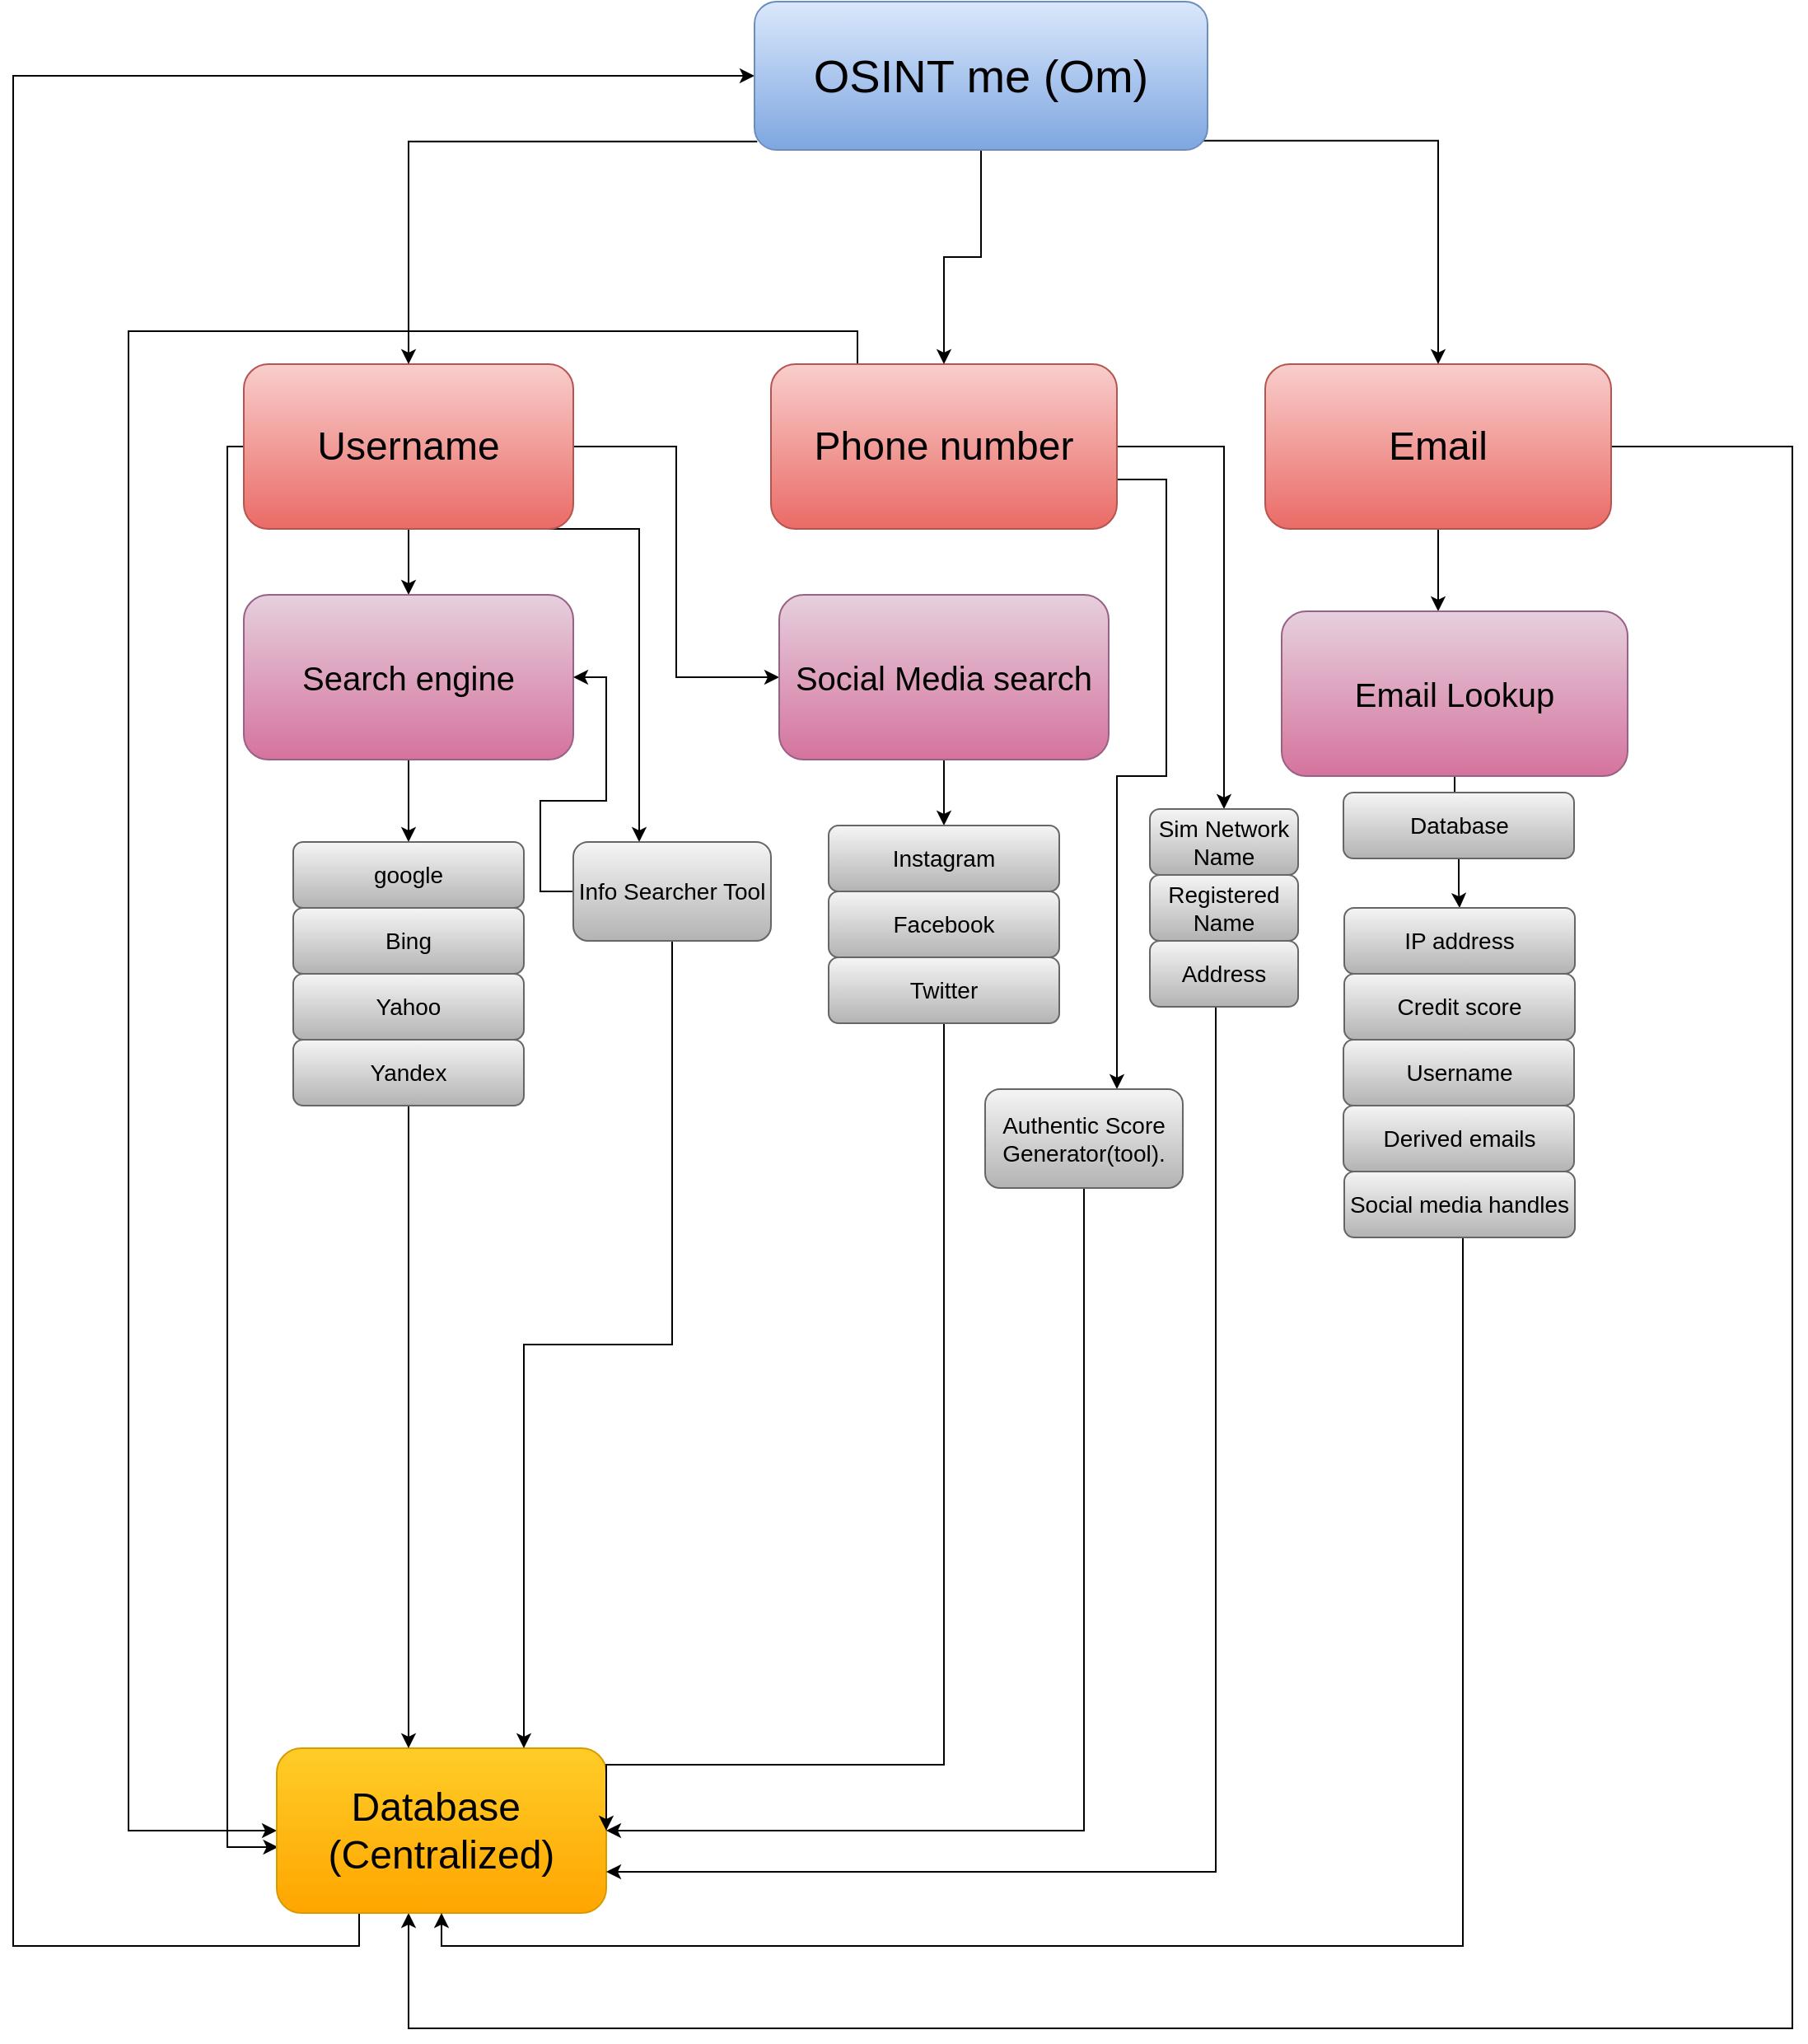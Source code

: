 <mxfile version="20.5.3" type="device"><diagram id="y32QRQLeE-h2w88of9bp" name="Page-1"><mxGraphModel dx="2142" dy="1886" grid="1" gridSize="10" guides="1" tooltips="1" connect="1" arrows="1" fold="1" page="1" pageScale="1" pageWidth="850" pageHeight="1100" math="0" shadow="0"><root><mxCell id="0"/><mxCell id="1" parent="0"/><mxCell id="FPwjYm_Yo13kNJ0HPoff-8" style="edgeStyle=orthogonalEdgeStyle;rounded=0;orthogonalLoop=1;jettySize=auto;html=1;entryX=0.004;entryY=0.6;entryDx=0;entryDy=0;entryPerimeter=0;" edge="1" parent="1" source="FPwjYm_Yo13kNJ0HPoff-1" target="FPwjYm_Yo13kNJ0HPoff-6"><mxGeometry relative="1" as="geometry"><Array as="points"><mxPoint y="120"/><mxPoint y="970"/></Array></mxGeometry></mxCell><mxCell id="FPwjYm_Yo13kNJ0HPoff-21" style="edgeStyle=orthogonalEdgeStyle;rounded=0;orthogonalLoop=1;jettySize=auto;html=1;entryX=0.5;entryY=0;entryDx=0;entryDy=0;" edge="1" parent="1" source="FPwjYm_Yo13kNJ0HPoff-1" target="FPwjYm_Yo13kNJ0HPoff-9"><mxGeometry relative="1" as="geometry"/></mxCell><mxCell id="FPwjYm_Yo13kNJ0HPoff-22" style="edgeStyle=orthogonalEdgeStyle;rounded=0;orthogonalLoop=1;jettySize=auto;html=1;entryX=0;entryY=0.5;entryDx=0;entryDy=0;" edge="1" parent="1" source="FPwjYm_Yo13kNJ0HPoff-1" target="FPwjYm_Yo13kNJ0HPoff-18"><mxGeometry relative="1" as="geometry"/></mxCell><mxCell id="FPwjYm_Yo13kNJ0HPoff-44" style="edgeStyle=orthogonalEdgeStyle;rounded=0;orthogonalLoop=1;jettySize=auto;html=1;exitX=0.75;exitY=1;exitDx=0;exitDy=0;" edge="1" parent="1" source="FPwjYm_Yo13kNJ0HPoff-1"><mxGeometry relative="1" as="geometry"><mxPoint x="250" y="360" as="targetPoint"/><Array as="points"><mxPoint x="250" y="170"/></Array></mxGeometry></mxCell><mxCell id="FPwjYm_Yo13kNJ0HPoff-1" value="&lt;font style=&quot;font-size: 24px;&quot;&gt;Username&lt;/font&gt;" style="rounded=1;whiteSpace=wrap;html=1;fillColor=#f8cecc;gradientColor=#ea6b66;strokeColor=#b85450;" vertex="1" parent="1"><mxGeometry x="10" y="70" width="200" height="100" as="geometry"/></mxCell><mxCell id="FPwjYm_Yo13kNJ0HPoff-31" style="edgeStyle=orthogonalEdgeStyle;rounded=0;orthogonalLoop=1;jettySize=auto;html=1;entryX=0.5;entryY=0;entryDx=0;entryDy=0;" edge="1" parent="1" source="FPwjYm_Yo13kNJ0HPoff-2" target="FPwjYm_Yo13kNJ0HPoff-33"><mxGeometry relative="1" as="geometry"><mxPoint x="600" y="300" as="targetPoint"/><Array as="points"><mxPoint x="605" y="120"/></Array></mxGeometry></mxCell><mxCell id="FPwjYm_Yo13kNJ0HPoff-52" style="edgeStyle=orthogonalEdgeStyle;rounded=0;orthogonalLoop=1;jettySize=auto;html=1;exitX=1;exitY=0.5;exitDx=0;exitDy=0;" edge="1" parent="1" source="FPwjYm_Yo13kNJ0HPoff-2"><mxGeometry relative="1" as="geometry"><mxPoint x="540" y="510" as="targetPoint"/><Array as="points"><mxPoint x="540" y="140"/><mxPoint x="570" y="140"/><mxPoint x="570" y="320"/><mxPoint x="540" y="320"/></Array></mxGeometry></mxCell><mxCell id="FPwjYm_Yo13kNJ0HPoff-77" style="edgeStyle=orthogonalEdgeStyle;rounded=0;orthogonalLoop=1;jettySize=auto;html=1;exitX=0.25;exitY=0;exitDx=0;exitDy=0;entryX=0;entryY=0.5;entryDx=0;entryDy=0;fontSize=23;" edge="1" parent="1" source="FPwjYm_Yo13kNJ0HPoff-2" target="FPwjYm_Yo13kNJ0HPoff-6"><mxGeometry relative="1" as="geometry"><Array as="points"><mxPoint x="383" y="50"/><mxPoint x="-60" y="50"/><mxPoint x="-60" y="960"/></Array></mxGeometry></mxCell><mxCell id="FPwjYm_Yo13kNJ0HPoff-2" value="&lt;font style=&quot;font-size: 24px;&quot;&gt;Phone number&lt;/font&gt;" style="rounded=1;whiteSpace=wrap;html=1;fillColor=#f8cecc;gradientColor=#ea6b66;strokeColor=#b85450;" vertex="1" parent="1"><mxGeometry x="330" y="70" width="210" height="100" as="geometry"/></mxCell><mxCell id="FPwjYm_Yo13kNJ0HPoff-57" style="edgeStyle=orthogonalEdgeStyle;rounded=0;orthogonalLoop=1;jettySize=auto;html=1;" edge="1" parent="1" source="FPwjYm_Yo13kNJ0HPoff-4"><mxGeometry relative="1" as="geometry"><mxPoint x="735" y="220" as="targetPoint"/></mxGeometry></mxCell><mxCell id="FPwjYm_Yo13kNJ0HPoff-78" style="edgeStyle=orthogonalEdgeStyle;rounded=0;orthogonalLoop=1;jettySize=auto;html=1;entryX=0.4;entryY=1;entryDx=0;entryDy=0;entryPerimeter=0;fontSize=23;" edge="1" parent="1" source="FPwjYm_Yo13kNJ0HPoff-4" target="FPwjYm_Yo13kNJ0HPoff-6"><mxGeometry relative="1" as="geometry"><Array as="points"><mxPoint x="950" y="120"/><mxPoint x="950" y="1080"/><mxPoint x="110" y="1080"/></Array></mxGeometry></mxCell><mxCell id="FPwjYm_Yo13kNJ0HPoff-4" value="&lt;font style=&quot;font-size: 24px;&quot;&gt;Email&lt;/font&gt;" style="rounded=1;whiteSpace=wrap;html=1;fillColor=#f8cecc;gradientColor=#ea6b66;strokeColor=#b85450;" vertex="1" parent="1"><mxGeometry x="630" y="70" width="210" height="100" as="geometry"/></mxCell><mxCell id="FPwjYm_Yo13kNJ0HPoff-76" style="edgeStyle=orthogonalEdgeStyle;rounded=0;orthogonalLoop=1;jettySize=auto;html=1;exitX=0.25;exitY=1;exitDx=0;exitDy=0;entryX=0;entryY=0.5;entryDx=0;entryDy=0;fontSize=23;" edge="1" parent="1" source="FPwjYm_Yo13kNJ0HPoff-6" target="FPwjYm_Yo13kNJ0HPoff-72"><mxGeometry relative="1" as="geometry"><Array as="points"><mxPoint x="80" y="1030"/><mxPoint x="-130" y="1030"/><mxPoint x="-130" y="-105"/></Array></mxGeometry></mxCell><mxCell id="FPwjYm_Yo13kNJ0HPoff-6" value="&lt;font style=&quot;font-size: 24px;&quot;&gt;Database&amp;nbsp;&lt;br&gt;(Centralized)&lt;br&gt;&lt;/font&gt;" style="rounded=1;whiteSpace=wrap;html=1;fillColor=#ffcd28;gradientColor=#ffa500;strokeColor=#d79b00;" vertex="1" parent="1"><mxGeometry x="30" y="910" width="200" height="100" as="geometry"/></mxCell><mxCell id="FPwjYm_Yo13kNJ0HPoff-12" value="" style="edgeStyle=orthogonalEdgeStyle;rounded=0;orthogonalLoop=1;jettySize=auto;html=1;" edge="1" parent="1" source="FPwjYm_Yo13kNJ0HPoff-9" target="FPwjYm_Yo13kNJ0HPoff-11"><mxGeometry relative="1" as="geometry"/></mxCell><mxCell id="FPwjYm_Yo13kNJ0HPoff-9" value="&lt;font style=&quot;font-size: 20px;&quot;&gt;Search engine&lt;/font&gt;" style="rounded=1;whiteSpace=wrap;html=1;fillColor=#e6d0de;gradientColor=#d5739d;strokeColor=#996185;" vertex="1" parent="1"><mxGeometry x="10" y="210" width="200" height="100" as="geometry"/></mxCell><mxCell id="FPwjYm_Yo13kNJ0HPoff-11" value="google" style="rounded=1;whiteSpace=wrap;html=1;fillColor=#f5f5f5;gradientColor=#b3b3b3;strokeColor=#666666;fontSize=14;" vertex="1" parent="1"><mxGeometry x="40" y="360" width="140" height="40" as="geometry"/></mxCell><mxCell id="FPwjYm_Yo13kNJ0HPoff-14" value="Bing" style="rounded=1;whiteSpace=wrap;html=1;fillColor=#f5f5f5;gradientColor=#b3b3b3;strokeColor=#666666;fontSize=14;" vertex="1" parent="1"><mxGeometry x="40" y="400" width="140" height="40" as="geometry"/></mxCell><mxCell id="FPwjYm_Yo13kNJ0HPoff-15" value="Yahoo" style="rounded=1;whiteSpace=wrap;html=1;fillColor=#f5f5f5;gradientColor=#b3b3b3;strokeColor=#666666;fontSize=14;" vertex="1" parent="1"><mxGeometry x="40" y="440" width="140" height="40" as="geometry"/></mxCell><mxCell id="FPwjYm_Yo13kNJ0HPoff-17" style="edgeStyle=orthogonalEdgeStyle;rounded=0;orthogonalLoop=1;jettySize=auto;html=1;entryX=0.4;entryY=0;entryDx=0;entryDy=0;entryPerimeter=0;" edge="1" parent="1" source="FPwjYm_Yo13kNJ0HPoff-16" target="FPwjYm_Yo13kNJ0HPoff-6"><mxGeometry relative="1" as="geometry"><mxPoint x="150" y="900" as="targetPoint"/></mxGeometry></mxCell><mxCell id="FPwjYm_Yo13kNJ0HPoff-16" value="Yandex" style="rounded=1;whiteSpace=wrap;html=1;fillColor=#f5f5f5;gradientColor=#b3b3b3;strokeColor=#666666;fontSize=14;" vertex="1" parent="1"><mxGeometry x="40" y="480" width="140" height="40" as="geometry"/></mxCell><mxCell id="FPwjYm_Yo13kNJ0HPoff-25" style="edgeStyle=orthogonalEdgeStyle;rounded=0;orthogonalLoop=1;jettySize=auto;html=1;entryX=0.5;entryY=0;entryDx=0;entryDy=0;" edge="1" parent="1" source="FPwjYm_Yo13kNJ0HPoff-18" target="FPwjYm_Yo13kNJ0HPoff-20"><mxGeometry relative="1" as="geometry"/></mxCell><mxCell id="FPwjYm_Yo13kNJ0HPoff-18" value="&lt;font style=&quot;font-size: 20px;&quot;&gt;Social Media search&lt;/font&gt;" style="rounded=1;whiteSpace=wrap;html=1;fillColor=#e6d0de;gradientColor=#d5739d;strokeColor=#996185;" vertex="1" parent="1"><mxGeometry x="335" y="210" width="200" height="100" as="geometry"/></mxCell><mxCell id="FPwjYm_Yo13kNJ0HPoff-20" value="Instagram" style="rounded=1;whiteSpace=wrap;html=1;fillColor=#f5f5f5;gradientColor=#b3b3b3;strokeColor=#666666;fontSize=14;" vertex="1" parent="1"><mxGeometry x="365" y="350" width="140" height="40" as="geometry"/></mxCell><mxCell id="FPwjYm_Yo13kNJ0HPoff-23" value="Facebook" style="rounded=1;whiteSpace=wrap;html=1;fillColor=#f5f5f5;gradientColor=#b3b3b3;strokeColor=#666666;fontSize=14;" vertex="1" parent="1"><mxGeometry x="365" y="390" width="140" height="40" as="geometry"/></mxCell><mxCell id="FPwjYm_Yo13kNJ0HPoff-26" style="edgeStyle=orthogonalEdgeStyle;rounded=0;orthogonalLoop=1;jettySize=auto;html=1;entryX=1;entryY=0.5;entryDx=0;entryDy=0;" edge="1" parent="1" source="FPwjYm_Yo13kNJ0HPoff-24" target="FPwjYm_Yo13kNJ0HPoff-6"><mxGeometry relative="1" as="geometry"><Array as="points"><mxPoint x="435" y="920"/><mxPoint x="230" y="920"/></Array></mxGeometry></mxCell><mxCell id="FPwjYm_Yo13kNJ0HPoff-24" value="Twitter" style="rounded=1;whiteSpace=wrap;html=1;fillColor=#f5f5f5;gradientColor=#b3b3b3;strokeColor=#666666;fontSize=14;" vertex="1" parent="1"><mxGeometry x="365" y="430" width="140" height="40" as="geometry"/></mxCell><mxCell id="FPwjYm_Yo13kNJ0HPoff-33" value="Sim Network Name" style="rounded=1;whiteSpace=wrap;html=1;fillColor=#f5f5f5;gradientColor=#b3b3b3;strokeColor=#666666;fontSize=14;" vertex="1" parent="1"><mxGeometry x="560" y="340" width="90" height="40" as="geometry"/></mxCell><mxCell id="FPwjYm_Yo13kNJ0HPoff-34" value="Registered Name" style="rounded=1;whiteSpace=wrap;html=1;fillColor=#f5f5f5;gradientColor=#b3b3b3;strokeColor=#666666;fontSize=14;" vertex="1" parent="1"><mxGeometry x="560" y="380" width="90" height="40" as="geometry"/></mxCell><mxCell id="FPwjYm_Yo13kNJ0HPoff-36" style="edgeStyle=orthogonalEdgeStyle;rounded=0;orthogonalLoop=1;jettySize=auto;html=1;entryX=1;entryY=0.75;entryDx=0;entryDy=0;" edge="1" parent="1" source="FPwjYm_Yo13kNJ0HPoff-35" target="FPwjYm_Yo13kNJ0HPoff-6"><mxGeometry relative="1" as="geometry"><Array as="points"><mxPoint x="600" y="985"/></Array></mxGeometry></mxCell><mxCell id="FPwjYm_Yo13kNJ0HPoff-35" value="Address" style="rounded=1;whiteSpace=wrap;html=1;fillColor=#f5f5f5;gradientColor=#b3b3b3;strokeColor=#666666;fontSize=14;" vertex="1" parent="1"><mxGeometry x="560" y="420" width="90" height="40" as="geometry"/></mxCell><mxCell id="FPwjYm_Yo13kNJ0HPoff-47" style="edgeStyle=orthogonalEdgeStyle;rounded=0;orthogonalLoop=1;jettySize=auto;html=1;entryX=0.75;entryY=0;entryDx=0;entryDy=0;" edge="1" parent="1" source="FPwjYm_Yo13kNJ0HPoff-45" target="FPwjYm_Yo13kNJ0HPoff-6"><mxGeometry relative="1" as="geometry"/></mxCell><mxCell id="FPwjYm_Yo13kNJ0HPoff-55" style="edgeStyle=orthogonalEdgeStyle;rounded=0;orthogonalLoop=1;jettySize=auto;html=1;exitX=0;exitY=0.5;exitDx=0;exitDy=0;entryX=1;entryY=0.5;entryDx=0;entryDy=0;" edge="1" parent="1" source="FPwjYm_Yo13kNJ0HPoff-45" target="FPwjYm_Yo13kNJ0HPoff-9"><mxGeometry relative="1" as="geometry"><Array as="points"><mxPoint x="190" y="390"/><mxPoint x="190" y="335"/><mxPoint x="230" y="335"/><mxPoint x="230" y="260"/></Array></mxGeometry></mxCell><mxCell id="FPwjYm_Yo13kNJ0HPoff-45" value="Info Searcher Tool" style="rounded=1;whiteSpace=wrap;html=1;fillColor=#f5f5f5;gradientColor=#b3b3b3;strokeColor=#666666;fontSize=14;" vertex="1" parent="1"><mxGeometry x="210" y="360" width="120" height="60" as="geometry"/></mxCell><mxCell id="FPwjYm_Yo13kNJ0HPoff-54" style="edgeStyle=orthogonalEdgeStyle;rounded=0;orthogonalLoop=1;jettySize=auto;html=1;entryX=1;entryY=0.5;entryDx=0;entryDy=0;" edge="1" parent="1" source="FPwjYm_Yo13kNJ0HPoff-53" target="FPwjYm_Yo13kNJ0HPoff-6"><mxGeometry relative="1" as="geometry"><Array as="points"><mxPoint x="520" y="960"/></Array></mxGeometry></mxCell><mxCell id="FPwjYm_Yo13kNJ0HPoff-53" value="Authentic Score Generator(tool)." style="rounded=1;whiteSpace=wrap;html=1;fillColor=#f5f5f5;gradientColor=#b3b3b3;strokeColor=#666666;fontSize=14;" vertex="1" parent="1"><mxGeometry x="460" y="510" width="120" height="60" as="geometry"/></mxCell><mxCell id="FPwjYm_Yo13kNJ0HPoff-60" style="edgeStyle=orthogonalEdgeStyle;rounded=0;orthogonalLoop=1;jettySize=auto;html=1;" edge="1" parent="1" source="FPwjYm_Yo13kNJ0HPoff-58"><mxGeometry relative="1" as="geometry"><mxPoint x="747.5" y="330" as="targetPoint"/></mxGeometry></mxCell><mxCell id="FPwjYm_Yo13kNJ0HPoff-58" value="&lt;font style=&quot;font-size: 20px;&quot;&gt;Email Lookup&lt;/font&gt;" style="rounded=1;whiteSpace=wrap;html=1;fillColor=#e6d0de;gradientColor=#d5739d;strokeColor=#996185;" vertex="1" parent="1"><mxGeometry x="640" y="220" width="210" height="100" as="geometry"/></mxCell><mxCell id="FPwjYm_Yo13kNJ0HPoff-63" style="edgeStyle=orthogonalEdgeStyle;rounded=0;orthogonalLoop=1;jettySize=auto;html=1;" edge="1" parent="1" source="FPwjYm_Yo13kNJ0HPoff-61" target="FPwjYm_Yo13kNJ0HPoff-62"><mxGeometry relative="1" as="geometry"/></mxCell><mxCell id="FPwjYm_Yo13kNJ0HPoff-61" value="Database" style="rounded=1;whiteSpace=wrap;html=1;fillColor=#f5f5f5;gradientColor=#b3b3b3;strokeColor=#666666;fontSize=14;" vertex="1" parent="1"><mxGeometry x="677.5" y="330" width="140" height="40" as="geometry"/></mxCell><mxCell id="FPwjYm_Yo13kNJ0HPoff-62" value="IP address" style="rounded=1;whiteSpace=wrap;html=1;fillColor=#f5f5f5;gradientColor=#b3b3b3;strokeColor=#666666;fontSize=14;" vertex="1" parent="1"><mxGeometry x="678" y="400" width="140" height="40" as="geometry"/></mxCell><mxCell id="FPwjYm_Yo13kNJ0HPoff-64" value="Credit score" style="rounded=1;whiteSpace=wrap;html=1;fillColor=#f5f5f5;gradientColor=#b3b3b3;strokeColor=#666666;fontSize=14;" vertex="1" parent="1"><mxGeometry x="678" y="440" width="140" height="40" as="geometry"/></mxCell><mxCell id="FPwjYm_Yo13kNJ0HPoff-65" value="Username" style="rounded=1;whiteSpace=wrap;html=1;fillColor=#f5f5f5;gradientColor=#b3b3b3;strokeColor=#666666;fontSize=14;" vertex="1" parent="1"><mxGeometry x="677.5" y="480" width="140" height="40" as="geometry"/></mxCell><mxCell id="FPwjYm_Yo13kNJ0HPoff-66" value="Derived emails" style="rounded=1;whiteSpace=wrap;html=1;fillColor=#f5f5f5;gradientColor=#b3b3b3;strokeColor=#666666;fontSize=14;" vertex="1" parent="1"><mxGeometry x="677.5" y="520" width="140" height="40" as="geometry"/></mxCell><mxCell id="FPwjYm_Yo13kNJ0HPoff-70" style="edgeStyle=orthogonalEdgeStyle;rounded=0;orthogonalLoop=1;jettySize=auto;html=1;entryX=0.5;entryY=1;entryDx=0;entryDy=0;" edge="1" parent="1" source="FPwjYm_Yo13kNJ0HPoff-67" target="FPwjYm_Yo13kNJ0HPoff-6"><mxGeometry relative="1" as="geometry"><Array as="points"><mxPoint x="750" y="1030"/><mxPoint x="130" y="1030"/></Array></mxGeometry></mxCell><mxCell id="FPwjYm_Yo13kNJ0HPoff-67" value="Social media handles" style="rounded=1;whiteSpace=wrap;html=1;fontSize=14;fillColor=#f5f5f5;gradientColor=#b3b3b3;strokeColor=#666666;" vertex="1" parent="1"><mxGeometry x="678" y="560" width="140" height="40" as="geometry"/></mxCell><mxCell id="FPwjYm_Yo13kNJ0HPoff-79" style="edgeStyle=orthogonalEdgeStyle;rounded=0;orthogonalLoop=1;jettySize=auto;html=1;fontSize=23;" edge="1" parent="1" source="FPwjYm_Yo13kNJ0HPoff-72" target="FPwjYm_Yo13kNJ0HPoff-2"><mxGeometry relative="1" as="geometry"/></mxCell><mxCell id="FPwjYm_Yo13kNJ0HPoff-80" style="edgeStyle=orthogonalEdgeStyle;rounded=0;orthogonalLoop=1;jettySize=auto;html=1;exitX=0.006;exitY=0.943;exitDx=0;exitDy=0;fontSize=23;exitPerimeter=0;" edge="1" parent="1" source="FPwjYm_Yo13kNJ0HPoff-72" target="FPwjYm_Yo13kNJ0HPoff-1"><mxGeometry relative="1" as="geometry"/></mxCell><mxCell id="FPwjYm_Yo13kNJ0HPoff-81" style="edgeStyle=orthogonalEdgeStyle;rounded=0;orthogonalLoop=1;jettySize=auto;html=1;exitX=0.991;exitY=0.938;exitDx=0;exitDy=0;entryX=0.5;entryY=0;entryDx=0;entryDy=0;fontSize=23;exitPerimeter=0;" edge="1" parent="1" source="FPwjYm_Yo13kNJ0HPoff-72" target="FPwjYm_Yo13kNJ0HPoff-4"><mxGeometry relative="1" as="geometry"/></mxCell><mxCell id="FPwjYm_Yo13kNJ0HPoff-72" value="&lt;font style=&quot;font-size: 28px;&quot;&gt;OSINT me (Om)&lt;/font&gt;" style="rounded=1;whiteSpace=wrap;html=1;fillColor=#dae8fc;gradientColor=#7ea6e0;strokeColor=#6c8ebf;" vertex="1" parent="1"><mxGeometry x="320" y="-150" width="275" height="90" as="geometry"/></mxCell></root></mxGraphModel></diagram></mxfile>